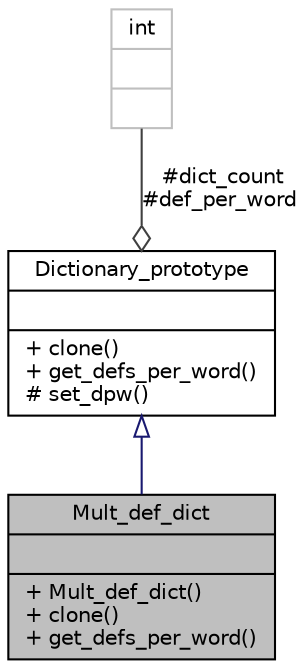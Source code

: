 digraph "Mult_def_dict"
{
 // LATEX_PDF_SIZE
  bgcolor="transparent";
  edge [fontname="Helvetica",fontsize="10",labelfontname="Helvetica",labelfontsize="10"];
  node [fontname="Helvetica",fontsize="10",shape=record];
  Node2 [label="{Mult_def_dict\n||+ Mult_def_dict()\l+ clone()\l+ get_defs_per_word()\l}",height=0.2,width=0.4,color="black", fillcolor="grey75", style="filled", fontcolor="black",tooltip=" "];
  Node3 -> Node2 [dir="back",color="midnightblue",fontsize="10",style="solid",arrowtail="onormal",fontname="Helvetica"];
  Node3 [label="{Dictionary_prototype\n||+ clone()\l+ get_defs_per_word()\l# set_dpw()\l}",height=0.2,width=0.4,color="black",URL="$class_dictionary__prototype.html",tooltip=" "];
  Node4 -> Node3 [color="grey25",fontsize="10",style="solid",label=" #dict_count\n#def_per_word" ,arrowhead="odiamond",fontname="Helvetica"];
  Node4 [label="{int\n||}",height=0.2,width=0.4,color="grey75",tooltip=" "];
}
